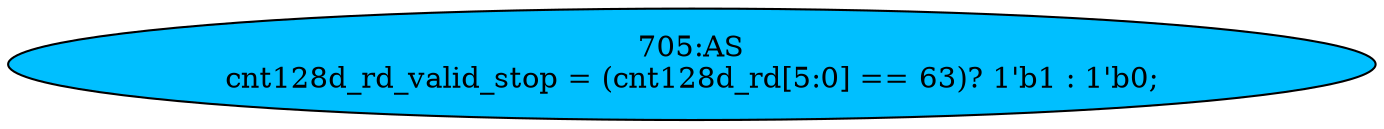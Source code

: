 strict digraph "" {
	node [label="\N"];
	"705:AS"	 [ast="<pyverilog.vparser.ast.Assign object at 0x7f9d7db6bc50>",
		def_var="['cnt128d_rd_valid_stop']",
		fillcolor=deepskyblue,
		label="705:AS
cnt128d_rd_valid_stop = (cnt128d_rd[5:0] == 63)? 1'b1 : 1'b0;",
		statements="[]",
		style=filled,
		typ=Assign,
		use_var="['cnt128d_rd']"];
}
